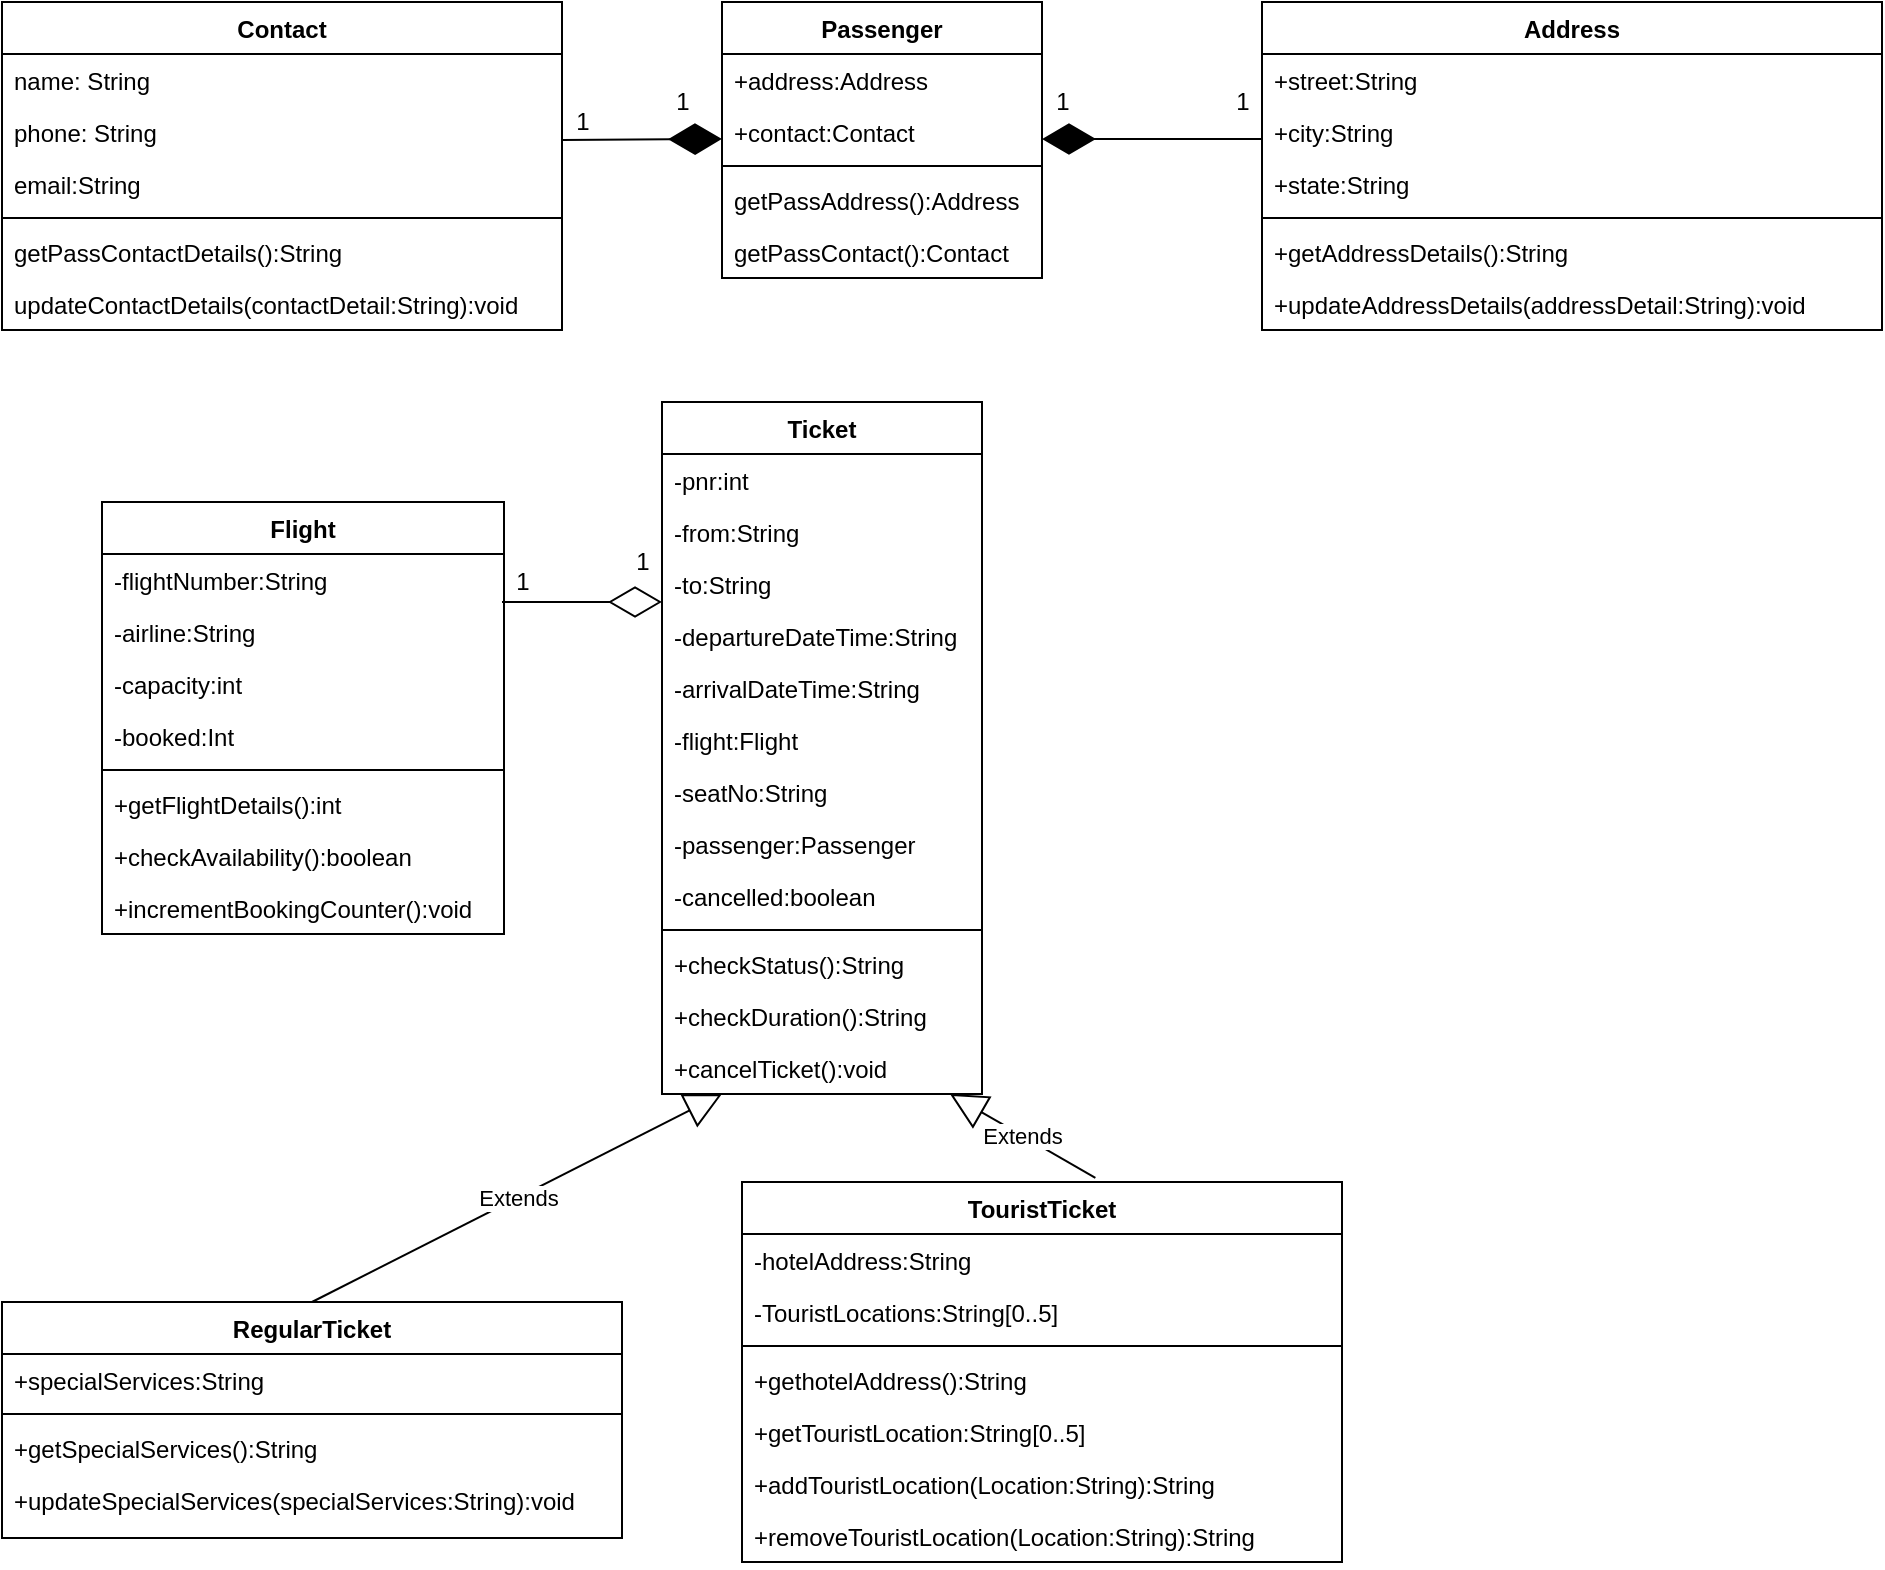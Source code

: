 <mxfile version="17.4.2" type="device"><diagram id="yCI08jUIWyRzmd0C0S5a" name="Page-1"><mxGraphModel dx="782" dy="531" grid="1" gridSize="10" guides="1" tooltips="1" connect="1" arrows="1" fold="1" page="1" pageScale="1" pageWidth="850" pageHeight="1100" math="0" shadow="0"><root><mxCell id="0"/><mxCell id="1" parent="0"/><mxCell id="iyDV3-aC9PWWXXG9idJO-15" value="" style="endArrow=diamondThin;endFill=1;endSize=24;html=1;rounded=0;sketch=0;strokeColor=#000000;shadow=0;align=left;" parent="1" edge="1"><mxGeometry width="160" relative="1" as="geometry"><mxPoint x="290" y="99" as="sourcePoint"/><mxPoint x="370" y="98.5" as="targetPoint"/></mxGeometry></mxCell><mxCell id="ZgQQfav-J94_eohOcDES-1" value="Contact" style="swimlane;fontStyle=1;align=center;verticalAlign=top;childLayout=stackLayout;horizontal=1;startSize=26;horizontalStack=0;resizeParent=1;resizeParentMax=0;resizeLast=0;collapsible=1;marginBottom=0;" parent="1" vertex="1"><mxGeometry x="10" y="30" width="280" height="164" as="geometry"><mxRectangle x="10" y="30" width="80" height="26" as="alternateBounds"/></mxGeometry></mxCell><mxCell id="ZgQQfav-J94_eohOcDES-2" value="name: String&#10;" style="text;strokeColor=none;fillColor=none;align=left;verticalAlign=top;spacingLeft=4;spacingRight=4;overflow=hidden;rotatable=0;points=[[0,0.5],[1,0.5]];portConstraint=eastwest;" parent="ZgQQfav-J94_eohOcDES-1" vertex="1"><mxGeometry y="26" width="280" height="26" as="geometry"/></mxCell><mxCell id="iyDV3-aC9PWWXXG9idJO-42" value="phone: String" style="text;strokeColor=none;fillColor=none;align=left;verticalAlign=top;spacingLeft=4;spacingRight=4;overflow=hidden;rotatable=0;points=[[0,0.5],[1,0.5]];portConstraint=eastwest;" parent="ZgQQfav-J94_eohOcDES-1" vertex="1"><mxGeometry y="52" width="280" height="26" as="geometry"/></mxCell><mxCell id="ZgQQfav-J94_eohOcDES-10" value="email:String" style="text;strokeColor=none;fillColor=none;align=left;verticalAlign=top;spacingLeft=4;spacingRight=4;overflow=hidden;rotatable=0;points=[[0,0.5],[1,0.5]];portConstraint=eastwest;" parent="ZgQQfav-J94_eohOcDES-1" vertex="1"><mxGeometry y="78" width="280" height="26" as="geometry"/></mxCell><mxCell id="ZgQQfav-J94_eohOcDES-3" value="" style="line;strokeWidth=1;fillColor=none;align=left;verticalAlign=middle;spacingTop=-1;spacingLeft=3;spacingRight=3;rotatable=0;labelPosition=right;points=[];portConstraint=eastwest;" parent="ZgQQfav-J94_eohOcDES-1" vertex="1"><mxGeometry y="104" width="280" height="8" as="geometry"/></mxCell><mxCell id="ZgQQfav-J94_eohOcDES-4" value="getPassContactDetails():String" style="text;strokeColor=none;fillColor=none;align=left;verticalAlign=top;spacingLeft=4;spacingRight=4;overflow=hidden;rotatable=0;points=[[0,0.5],[1,0.5]];portConstraint=eastwest;" parent="ZgQQfav-J94_eohOcDES-1" vertex="1"><mxGeometry y="112" width="280" height="26" as="geometry"/></mxCell><mxCell id="ZgQQfav-J94_eohOcDES-8" value="updateContactDetails(contactDetail:String):void" style="text;strokeColor=none;fillColor=none;align=left;verticalAlign=top;spacingLeft=4;spacingRight=4;overflow=hidden;rotatable=0;points=[[0,0.5],[1,0.5]];portConstraint=eastwest;" parent="ZgQQfav-J94_eohOcDES-1" vertex="1"><mxGeometry y="138" width="280" height="26" as="geometry"/></mxCell><mxCell id="ZgQQfav-J94_eohOcDES-18" value="Address" style="swimlane;fontStyle=1;align=center;verticalAlign=top;childLayout=stackLayout;horizontal=1;startSize=26;horizontalStack=0;resizeParent=1;resizeParentMax=0;resizeLast=0;collapsible=1;marginBottom=0;" parent="1" vertex="1"><mxGeometry x="640" y="30" width="310" height="164" as="geometry"/></mxCell><mxCell id="ZgQQfav-J94_eohOcDES-19" value="+street:String" style="text;strokeColor=none;fillColor=none;align=left;verticalAlign=top;spacingLeft=4;spacingRight=4;overflow=hidden;rotatable=0;points=[[0,0.5],[1,0.5]];portConstraint=eastwest;" parent="ZgQQfav-J94_eohOcDES-18" vertex="1"><mxGeometry y="26" width="310" height="26" as="geometry"/></mxCell><mxCell id="ZgQQfav-J94_eohOcDES-29" value="+city:String" style="text;strokeColor=none;fillColor=none;align=left;verticalAlign=top;spacingLeft=4;spacingRight=4;overflow=hidden;rotatable=0;points=[[0,0.5],[1,0.5]];portConstraint=eastwest;" parent="ZgQQfav-J94_eohOcDES-18" vertex="1"><mxGeometry y="52" width="310" height="26" as="geometry"/></mxCell><mxCell id="ZgQQfav-J94_eohOcDES-30" value="+state:String" style="text;strokeColor=none;fillColor=none;align=left;verticalAlign=top;spacingLeft=4;spacingRight=4;overflow=hidden;rotatable=0;points=[[0,0.5],[1,0.5]];portConstraint=eastwest;" parent="ZgQQfav-J94_eohOcDES-18" vertex="1"><mxGeometry y="78" width="310" height="26" as="geometry"/></mxCell><mxCell id="ZgQQfav-J94_eohOcDES-20" value="" style="line;strokeWidth=1;fillColor=none;align=left;verticalAlign=middle;spacingTop=-1;spacingLeft=3;spacingRight=3;rotatable=0;labelPosition=right;points=[];portConstraint=eastwest;" parent="ZgQQfav-J94_eohOcDES-18" vertex="1"><mxGeometry y="104" width="310" height="8" as="geometry"/></mxCell><mxCell id="ZgQQfav-J94_eohOcDES-21" value="+getAddressDetails():String" style="text;strokeColor=none;fillColor=none;align=left;verticalAlign=top;spacingLeft=4;spacingRight=4;overflow=hidden;rotatable=0;points=[[0,0.5],[1,0.5]];portConstraint=eastwest;" parent="ZgQQfav-J94_eohOcDES-18" vertex="1"><mxGeometry y="112" width="310" height="26" as="geometry"/></mxCell><mxCell id="ZgQQfav-J94_eohOcDES-31" value="+updateAddressDetails(addressDetail:String):void" style="text;strokeColor=none;fillColor=none;align=left;verticalAlign=top;spacingLeft=4;spacingRight=4;overflow=hidden;rotatable=0;points=[[0,0.5],[1,0.5]];portConstraint=eastwest;" parent="ZgQQfav-J94_eohOcDES-18" vertex="1"><mxGeometry y="138" width="310" height="26" as="geometry"/></mxCell><mxCell id="ZgQQfav-J94_eohOcDES-40" value="Passenger" style="swimlane;fontStyle=1;align=center;verticalAlign=top;childLayout=stackLayout;horizontal=1;startSize=26;horizontalStack=0;resizeParent=1;resizeParentMax=0;resizeLast=0;collapsible=1;marginBottom=0;" parent="1" vertex="1"><mxGeometry x="370" y="30" width="160" height="138" as="geometry"/></mxCell><mxCell id="ZgQQfav-J94_eohOcDES-41" value="+address:Address" style="text;strokeColor=none;fillColor=none;align=left;verticalAlign=top;spacingLeft=4;spacingRight=4;overflow=hidden;rotatable=0;points=[[0,0.5],[1,0.5]];portConstraint=eastwest;" parent="ZgQQfav-J94_eohOcDES-40" vertex="1"><mxGeometry y="26" width="160" height="26" as="geometry"/></mxCell><mxCell id="ZgQQfav-J94_eohOcDES-44" value="+contact:Contact" style="text;strokeColor=none;fillColor=none;align=left;verticalAlign=top;spacingLeft=4;spacingRight=4;overflow=hidden;rotatable=0;points=[[0,0.5],[1,0.5]];portConstraint=eastwest;" parent="ZgQQfav-J94_eohOcDES-40" vertex="1"><mxGeometry y="52" width="160" height="26" as="geometry"/></mxCell><mxCell id="ZgQQfav-J94_eohOcDES-42" value="" style="line;strokeWidth=1;fillColor=none;align=left;verticalAlign=middle;spacingTop=-1;spacingLeft=3;spacingRight=3;rotatable=0;labelPosition=right;points=[];portConstraint=eastwest;" parent="ZgQQfav-J94_eohOcDES-40" vertex="1"><mxGeometry y="78" width="160" height="8" as="geometry"/></mxCell><mxCell id="ZgQQfav-J94_eohOcDES-43" value="getPassAddress():Address" style="text;strokeColor=none;fillColor=none;align=left;verticalAlign=top;spacingLeft=4;spacingRight=4;overflow=hidden;rotatable=0;points=[[0,0.5],[1,0.5]];portConstraint=eastwest;" parent="ZgQQfav-J94_eohOcDES-40" vertex="1"><mxGeometry y="86" width="160" height="26" as="geometry"/></mxCell><mxCell id="ZgQQfav-J94_eohOcDES-45" value="getPassContact():Contact" style="text;strokeColor=none;fillColor=none;align=left;verticalAlign=top;spacingLeft=4;spacingRight=4;overflow=hidden;rotatable=0;points=[[0,0.5],[1,0.5]];portConstraint=eastwest;" parent="ZgQQfav-J94_eohOcDES-40" vertex="1"><mxGeometry y="112" width="160" height="26" as="geometry"/></mxCell><mxCell id="ZgQQfav-J94_eohOcDES-46" value="Ticket" style="swimlane;fontStyle=1;align=center;verticalAlign=top;childLayout=stackLayout;horizontal=1;startSize=26;horizontalStack=0;resizeParent=1;resizeParentMax=0;resizeLast=0;collapsible=1;marginBottom=0;" parent="1" vertex="1"><mxGeometry x="340" y="230" width="160" height="346" as="geometry"/></mxCell><mxCell id="ZgQQfav-J94_eohOcDES-47" value="-pnr:int" style="text;strokeColor=none;fillColor=none;align=left;verticalAlign=top;spacingLeft=4;spacingRight=4;overflow=hidden;rotatable=0;points=[[0,0.5],[1,0.5]];portConstraint=eastwest;" parent="ZgQQfav-J94_eohOcDES-46" vertex="1"><mxGeometry y="26" width="160" height="26" as="geometry"/></mxCell><mxCell id="ZgQQfav-J94_eohOcDES-50" value="-from:String" style="text;strokeColor=none;fillColor=none;align=left;verticalAlign=top;spacingLeft=4;spacingRight=4;overflow=hidden;rotatable=0;points=[[0,0.5],[1,0.5]];portConstraint=eastwest;" parent="ZgQQfav-J94_eohOcDES-46" vertex="1"><mxGeometry y="52" width="160" height="26" as="geometry"/></mxCell><mxCell id="ZgQQfav-J94_eohOcDES-51" value="-to:String" style="text;strokeColor=none;fillColor=none;align=left;verticalAlign=top;spacingLeft=4;spacingRight=4;overflow=hidden;rotatable=0;points=[[0,0.5],[1,0.5]];portConstraint=eastwest;" parent="ZgQQfav-J94_eohOcDES-46" vertex="1"><mxGeometry y="78" width="160" height="26" as="geometry"/></mxCell><mxCell id="ZgQQfav-J94_eohOcDES-52" value="-departureDateTime:String" style="text;strokeColor=none;fillColor=none;align=left;verticalAlign=top;spacingLeft=4;spacingRight=4;overflow=hidden;rotatable=0;points=[[0,0.5],[1,0.5]];portConstraint=eastwest;" parent="ZgQQfav-J94_eohOcDES-46" vertex="1"><mxGeometry y="104" width="160" height="26" as="geometry"/></mxCell><mxCell id="ZgQQfav-J94_eohOcDES-53" value="-arrivalDateTime:String" style="text;strokeColor=none;fillColor=none;align=left;verticalAlign=top;spacingLeft=4;spacingRight=4;overflow=hidden;rotatable=0;points=[[0,0.5],[1,0.5]];portConstraint=eastwest;" parent="ZgQQfav-J94_eohOcDES-46" vertex="1"><mxGeometry y="130" width="160" height="26" as="geometry"/></mxCell><mxCell id="ZgQQfav-J94_eohOcDES-54" value="-flight:Flight" style="text;strokeColor=none;fillColor=none;align=left;verticalAlign=top;spacingLeft=4;spacingRight=4;overflow=hidden;rotatable=0;points=[[0,0.5],[1,0.5]];portConstraint=eastwest;" parent="ZgQQfav-J94_eohOcDES-46" vertex="1"><mxGeometry y="156" width="160" height="26" as="geometry"/></mxCell><mxCell id="ZgQQfav-J94_eohOcDES-55" value="-seatNo:String" style="text;strokeColor=none;fillColor=none;align=left;verticalAlign=top;spacingLeft=4;spacingRight=4;overflow=hidden;rotatable=0;points=[[0,0.5],[1,0.5]];portConstraint=eastwest;" parent="ZgQQfav-J94_eohOcDES-46" vertex="1"><mxGeometry y="182" width="160" height="26" as="geometry"/></mxCell><mxCell id="ZgQQfav-J94_eohOcDES-56" value="-passenger:Passenger" style="text;strokeColor=none;fillColor=none;align=left;verticalAlign=top;spacingLeft=4;spacingRight=4;overflow=hidden;rotatable=0;points=[[0,0.5],[1,0.5]];portConstraint=eastwest;" parent="ZgQQfav-J94_eohOcDES-46" vertex="1"><mxGeometry y="208" width="160" height="26" as="geometry"/></mxCell><mxCell id="ZgQQfav-J94_eohOcDES-57" value="-cancelled:boolean" style="text;strokeColor=none;fillColor=none;align=left;verticalAlign=top;spacingLeft=4;spacingRight=4;overflow=hidden;rotatable=0;points=[[0,0.5],[1,0.5]];portConstraint=eastwest;" parent="ZgQQfav-J94_eohOcDES-46" vertex="1"><mxGeometry y="234" width="160" height="26" as="geometry"/></mxCell><mxCell id="ZgQQfav-J94_eohOcDES-48" value="" style="line;strokeWidth=1;fillColor=none;align=left;verticalAlign=middle;spacingTop=-1;spacingLeft=3;spacingRight=3;rotatable=0;labelPosition=right;points=[];portConstraint=eastwest;" parent="ZgQQfav-J94_eohOcDES-46" vertex="1"><mxGeometry y="260" width="160" height="8" as="geometry"/></mxCell><mxCell id="ZgQQfav-J94_eohOcDES-49" value="+checkStatus():String" style="text;strokeColor=none;fillColor=none;align=left;verticalAlign=top;spacingLeft=4;spacingRight=4;overflow=hidden;rotatable=0;points=[[0,0.5],[1,0.5]];portConstraint=eastwest;" parent="ZgQQfav-J94_eohOcDES-46" vertex="1"><mxGeometry y="268" width="160" height="26" as="geometry"/></mxCell><mxCell id="ZgQQfav-J94_eohOcDES-58" value="+checkDuration():String" style="text;strokeColor=none;fillColor=none;align=left;verticalAlign=top;spacingLeft=4;spacingRight=4;overflow=hidden;rotatable=0;points=[[0,0.5],[1,0.5]];portConstraint=eastwest;" parent="ZgQQfav-J94_eohOcDES-46" vertex="1"><mxGeometry y="294" width="160" height="26" as="geometry"/></mxCell><mxCell id="ZgQQfav-J94_eohOcDES-59" value="+cancelTicket():void" style="text;strokeColor=none;fillColor=none;align=left;verticalAlign=top;spacingLeft=4;spacingRight=4;overflow=hidden;rotatable=0;points=[[0,0.5],[1,0.5]];portConstraint=eastwest;" parent="ZgQQfav-J94_eohOcDES-46" vertex="1"><mxGeometry y="320" width="160" height="26" as="geometry"/></mxCell><mxCell id="ZgQQfav-J94_eohOcDES-60" value="Flight" style="swimlane;fontStyle=1;align=center;verticalAlign=top;childLayout=stackLayout;horizontal=1;startSize=26;horizontalStack=0;resizeParent=1;resizeParentMax=0;resizeLast=0;collapsible=1;marginBottom=0;" parent="1" vertex="1"><mxGeometry x="60" y="280" width="201" height="216" as="geometry"/></mxCell><mxCell id="ZgQQfav-J94_eohOcDES-61" value="-flightNumber:String" style="text;strokeColor=none;fillColor=none;align=left;verticalAlign=top;spacingLeft=4;spacingRight=4;overflow=hidden;rotatable=0;points=[[0,0.5],[1,0.5]];portConstraint=eastwest;" parent="ZgQQfav-J94_eohOcDES-60" vertex="1"><mxGeometry y="26" width="201" height="26" as="geometry"/></mxCell><mxCell id="ZgQQfav-J94_eohOcDES-64" value="-airline:String" style="text;strokeColor=none;fillColor=none;align=left;verticalAlign=top;spacingLeft=4;spacingRight=4;overflow=hidden;rotatable=0;points=[[0,0.5],[1,0.5]];portConstraint=eastwest;" parent="ZgQQfav-J94_eohOcDES-60" vertex="1"><mxGeometry y="52" width="201" height="26" as="geometry"/></mxCell><mxCell id="ZgQQfav-J94_eohOcDES-65" value="-capacity:int" style="text;strokeColor=none;fillColor=none;align=left;verticalAlign=top;spacingLeft=4;spacingRight=4;overflow=hidden;rotatable=0;points=[[0,0.5],[1,0.5]];portConstraint=eastwest;" parent="ZgQQfav-J94_eohOcDES-60" vertex="1"><mxGeometry y="78" width="201" height="26" as="geometry"/></mxCell><mxCell id="ZgQQfav-J94_eohOcDES-66" value="-booked:Int" style="text;strokeColor=none;fillColor=none;align=left;verticalAlign=top;spacingLeft=4;spacingRight=4;overflow=hidden;rotatable=0;points=[[0,0.5],[1,0.5]];portConstraint=eastwest;" parent="ZgQQfav-J94_eohOcDES-60" vertex="1"><mxGeometry y="104" width="201" height="26" as="geometry"/></mxCell><mxCell id="ZgQQfav-J94_eohOcDES-62" value="" style="line;strokeWidth=1;fillColor=none;align=left;verticalAlign=middle;spacingTop=-1;spacingLeft=3;spacingRight=3;rotatable=0;labelPosition=right;points=[];portConstraint=eastwest;" parent="ZgQQfav-J94_eohOcDES-60" vertex="1"><mxGeometry y="130" width="201" height="8" as="geometry"/></mxCell><mxCell id="ZgQQfav-J94_eohOcDES-63" value="+getFlightDetails():int" style="text;strokeColor=none;fillColor=none;align=left;verticalAlign=top;spacingLeft=4;spacingRight=4;overflow=hidden;rotatable=0;points=[[0,0.5],[1,0.5]];portConstraint=eastwest;" parent="ZgQQfav-J94_eohOcDES-60" vertex="1"><mxGeometry y="138" width="201" height="26" as="geometry"/></mxCell><mxCell id="ZgQQfav-J94_eohOcDES-67" value="+checkAvailability():boolean" style="text;strokeColor=none;fillColor=none;align=left;verticalAlign=top;spacingLeft=4;spacingRight=4;overflow=hidden;rotatable=0;points=[[0,0.5],[1,0.5]];portConstraint=eastwest;" parent="ZgQQfav-J94_eohOcDES-60" vertex="1"><mxGeometry y="164" width="201" height="26" as="geometry"/></mxCell><mxCell id="ZgQQfav-J94_eohOcDES-68" value="+incrementBookingCounter():void" style="text;strokeColor=none;fillColor=none;align=left;verticalAlign=top;spacingLeft=4;spacingRight=4;overflow=hidden;rotatable=0;points=[[0,0.5],[1,0.5]];portConstraint=eastwest;" parent="ZgQQfav-J94_eohOcDES-60" vertex="1"><mxGeometry y="190" width="201" height="26" as="geometry"/></mxCell><mxCell id="iyDV3-aC9PWWXXG9idJO-1" value="RegularTicket" style="swimlane;fontStyle=1;align=center;verticalAlign=top;childLayout=stackLayout;horizontal=1;startSize=26;horizontalStack=0;resizeParent=1;resizeParentMax=0;resizeLast=0;collapsible=1;marginBottom=0;" parent="1" vertex="1"><mxGeometry x="10" y="680" width="310" height="118" as="geometry"/></mxCell><mxCell id="iyDV3-aC9PWWXXG9idJO-2" value="+specialServices:String" style="text;strokeColor=none;fillColor=none;align=left;verticalAlign=top;spacingLeft=4;spacingRight=4;overflow=hidden;rotatable=0;points=[[0,0.5],[1,0.5]];portConstraint=eastwest;" parent="iyDV3-aC9PWWXXG9idJO-1" vertex="1"><mxGeometry y="26" width="310" height="26" as="geometry"/></mxCell><mxCell id="iyDV3-aC9PWWXXG9idJO-3" value="" style="line;strokeWidth=1;fillColor=none;align=left;verticalAlign=middle;spacingTop=-1;spacingLeft=3;spacingRight=3;rotatable=0;labelPosition=right;points=[];portConstraint=eastwest;" parent="iyDV3-aC9PWWXXG9idJO-1" vertex="1"><mxGeometry y="52" width="310" height="8" as="geometry"/></mxCell><mxCell id="iyDV3-aC9PWWXXG9idJO-4" value="+getSpecialServices():String" style="text;strokeColor=none;fillColor=none;align=left;verticalAlign=top;spacingLeft=4;spacingRight=4;overflow=hidden;rotatable=0;points=[[0,0.5],[1,0.5]];portConstraint=eastwest;" parent="iyDV3-aC9PWWXXG9idJO-1" vertex="1"><mxGeometry y="60" width="310" height="26" as="geometry"/></mxCell><mxCell id="iyDV3-aC9PWWXXG9idJO-5" value="+updateSpecialServices(specialServices:String):void" style="text;strokeColor=none;fillColor=none;align=left;verticalAlign=top;spacingLeft=4;spacingRight=4;overflow=hidden;rotatable=0;points=[[0,0.5],[1,0.5]];portConstraint=eastwest;" parent="iyDV3-aC9PWWXXG9idJO-1" vertex="1"><mxGeometry y="86" width="310" height="32" as="geometry"/></mxCell><mxCell id="iyDV3-aC9PWWXXG9idJO-6" value="TouristTicket" style="swimlane;fontStyle=1;align=center;verticalAlign=top;childLayout=stackLayout;horizontal=1;startSize=26;horizontalStack=0;resizeParent=1;resizeParentMax=0;resizeLast=0;collapsible=1;marginBottom=0;" parent="1" vertex="1"><mxGeometry x="380" y="620" width="300" height="190" as="geometry"/></mxCell><mxCell id="iyDV3-aC9PWWXXG9idJO-7" value="-hotelAddress:String" style="text;strokeColor=none;fillColor=none;align=left;verticalAlign=top;spacingLeft=4;spacingRight=4;overflow=hidden;rotatable=0;points=[[0,0.5],[1,0.5]];portConstraint=eastwest;" parent="iyDV3-aC9PWWXXG9idJO-6" vertex="1"><mxGeometry y="26" width="300" height="26" as="geometry"/></mxCell><mxCell id="iyDV3-aC9PWWXXG9idJO-10" value="-TouristLocations:String[0..5]" style="text;strokeColor=none;fillColor=none;align=left;verticalAlign=top;spacingLeft=4;spacingRight=4;overflow=hidden;rotatable=0;points=[[0,0.5],[1,0.5]];portConstraint=eastwest;" parent="iyDV3-aC9PWWXXG9idJO-6" vertex="1"><mxGeometry y="52" width="300" height="26" as="geometry"/></mxCell><mxCell id="iyDV3-aC9PWWXXG9idJO-8" value="" style="line;strokeWidth=1;fillColor=none;align=left;verticalAlign=middle;spacingTop=-1;spacingLeft=3;spacingRight=3;rotatable=0;labelPosition=right;points=[];portConstraint=eastwest;" parent="iyDV3-aC9PWWXXG9idJO-6" vertex="1"><mxGeometry y="78" width="300" height="8" as="geometry"/></mxCell><mxCell id="iyDV3-aC9PWWXXG9idJO-9" value="+gethotelAddress():String" style="text;strokeColor=none;fillColor=none;align=left;verticalAlign=top;spacingLeft=4;spacingRight=4;overflow=hidden;rotatable=0;points=[[0,0.5],[1,0.5]];portConstraint=eastwest;" parent="iyDV3-aC9PWWXXG9idJO-6" vertex="1"><mxGeometry y="86" width="300" height="26" as="geometry"/></mxCell><mxCell id="iyDV3-aC9PWWXXG9idJO-11" value="+getTouristLocation:String[0..5]" style="text;strokeColor=none;fillColor=none;align=left;verticalAlign=top;spacingLeft=4;spacingRight=4;overflow=hidden;rotatable=0;points=[[0,0.5],[1,0.5]];portConstraint=eastwest;" parent="iyDV3-aC9PWWXXG9idJO-6" vertex="1"><mxGeometry y="112" width="300" height="26" as="geometry"/></mxCell><mxCell id="iyDV3-aC9PWWXXG9idJO-12" value="+addTouristLocation(Location:String):String" style="text;strokeColor=none;fillColor=none;align=left;verticalAlign=top;spacingLeft=4;spacingRight=4;overflow=hidden;rotatable=0;points=[[0,0.5],[1,0.5]];portConstraint=eastwest;" parent="iyDV3-aC9PWWXXG9idJO-6" vertex="1"><mxGeometry y="138" width="300" height="26" as="geometry"/></mxCell><mxCell id="iyDV3-aC9PWWXXG9idJO-13" value="+removeTouristLocation(Location:String):String" style="text;strokeColor=none;fillColor=none;align=left;verticalAlign=top;spacingLeft=4;spacingRight=4;overflow=hidden;rotatable=0;points=[[0,0.5],[1,0.5]];portConstraint=eastwest;" parent="iyDV3-aC9PWWXXG9idJO-6" vertex="1"><mxGeometry y="164" width="300" height="26" as="geometry"/></mxCell><mxCell id="iyDV3-aC9PWWXXG9idJO-16" value="" style="endArrow=diamondThin;endFill=1;endSize=24;html=1;rounded=0;shadow=0;sketch=0;strokeColor=#000000;" parent="1" edge="1"><mxGeometry width="160" relative="1" as="geometry"><mxPoint x="640" y="98.5" as="sourcePoint"/><mxPoint x="530" y="98.5" as="targetPoint"/></mxGeometry></mxCell><mxCell id="iyDV3-aC9PWWXXG9idJO-21" value="Extends" style="endArrow=block;endSize=16;endFill=0;html=1;rounded=0;shadow=0;sketch=0;strokeColor=#000000;exitX=0.5;exitY=0;exitDx=0;exitDy=0;" parent="1" source="iyDV3-aC9PWWXXG9idJO-1" edge="1"><mxGeometry width="160" relative="1" as="geometry"><mxPoint x="210" y="646" as="sourcePoint"/><mxPoint x="370" y="576" as="targetPoint"/></mxGeometry></mxCell><mxCell id="iyDV3-aC9PWWXXG9idJO-22" value="Extends" style="endArrow=block;endSize=16;endFill=0;html=1;rounded=0;shadow=0;sketch=0;strokeColor=#000000;entryX=0.9;entryY=1;entryDx=0;entryDy=0;entryPerimeter=0;exitX=0.589;exitY=-0.011;exitDx=0;exitDy=0;exitPerimeter=0;" parent="1" source="iyDV3-aC9PWWXXG9idJO-6" target="ZgQQfav-J94_eohOcDES-59" edge="1"><mxGeometry width="160" relative="1" as="geometry"><mxPoint x="700" y="560" as="sourcePoint"/><mxPoint x="560" y="460" as="targetPoint"/></mxGeometry></mxCell><mxCell id="iyDV3-aC9PWWXXG9idJO-34" value="1" style="text;html=1;align=center;verticalAlign=middle;resizable=0;points=[];autosize=1;strokeColor=none;fillColor=none;" parent="1" vertex="1"><mxGeometry x="340" y="70" width="20" height="20" as="geometry"/></mxCell><mxCell id="iyDV3-aC9PWWXXG9idJO-35" value="1" style="text;html=1;align=center;verticalAlign=middle;resizable=0;points=[];autosize=1;strokeColor=none;fillColor=none;" parent="1" vertex="1"><mxGeometry x="290" y="80" width="20" height="20" as="geometry"/></mxCell><mxCell id="iyDV3-aC9PWWXXG9idJO-36" value="1" style="text;html=1;align=center;verticalAlign=middle;resizable=0;points=[];autosize=1;strokeColor=none;fillColor=none;" parent="1" vertex="1"><mxGeometry x="530" y="70" width="20" height="20" as="geometry"/></mxCell><mxCell id="iyDV3-aC9PWWXXG9idJO-37" value="1" style="text;html=1;align=center;verticalAlign=middle;resizable=0;points=[];autosize=1;strokeColor=none;fillColor=none;" parent="1" vertex="1"><mxGeometry x="620" y="70" width="20" height="20" as="geometry"/></mxCell><mxCell id="iyDV3-aC9PWWXXG9idJO-38" value="" style="endArrow=diamondThin;endFill=0;endSize=24;html=1;rounded=0;shadow=0;labelBackgroundColor=#FFFFFF;sketch=0;strokeColor=#000000;" parent="1" edge="1"><mxGeometry width="160" relative="1" as="geometry"><mxPoint x="260" y="330" as="sourcePoint"/><mxPoint x="340" y="330" as="targetPoint"/></mxGeometry></mxCell><mxCell id="iyDV3-aC9PWWXXG9idJO-39" value="1" style="text;html=1;align=center;verticalAlign=middle;resizable=0;points=[];autosize=1;strokeColor=none;fillColor=none;" parent="1" vertex="1"><mxGeometry x="260" y="310" width="20" height="20" as="geometry"/></mxCell><mxCell id="iyDV3-aC9PWWXXG9idJO-40" value="1" style="text;html=1;align=center;verticalAlign=middle;resizable=0;points=[];autosize=1;strokeColor=none;fillColor=none;" parent="1" vertex="1"><mxGeometry x="320" y="300" width="20" height="20" as="geometry"/></mxCell></root></mxGraphModel></diagram></mxfile>